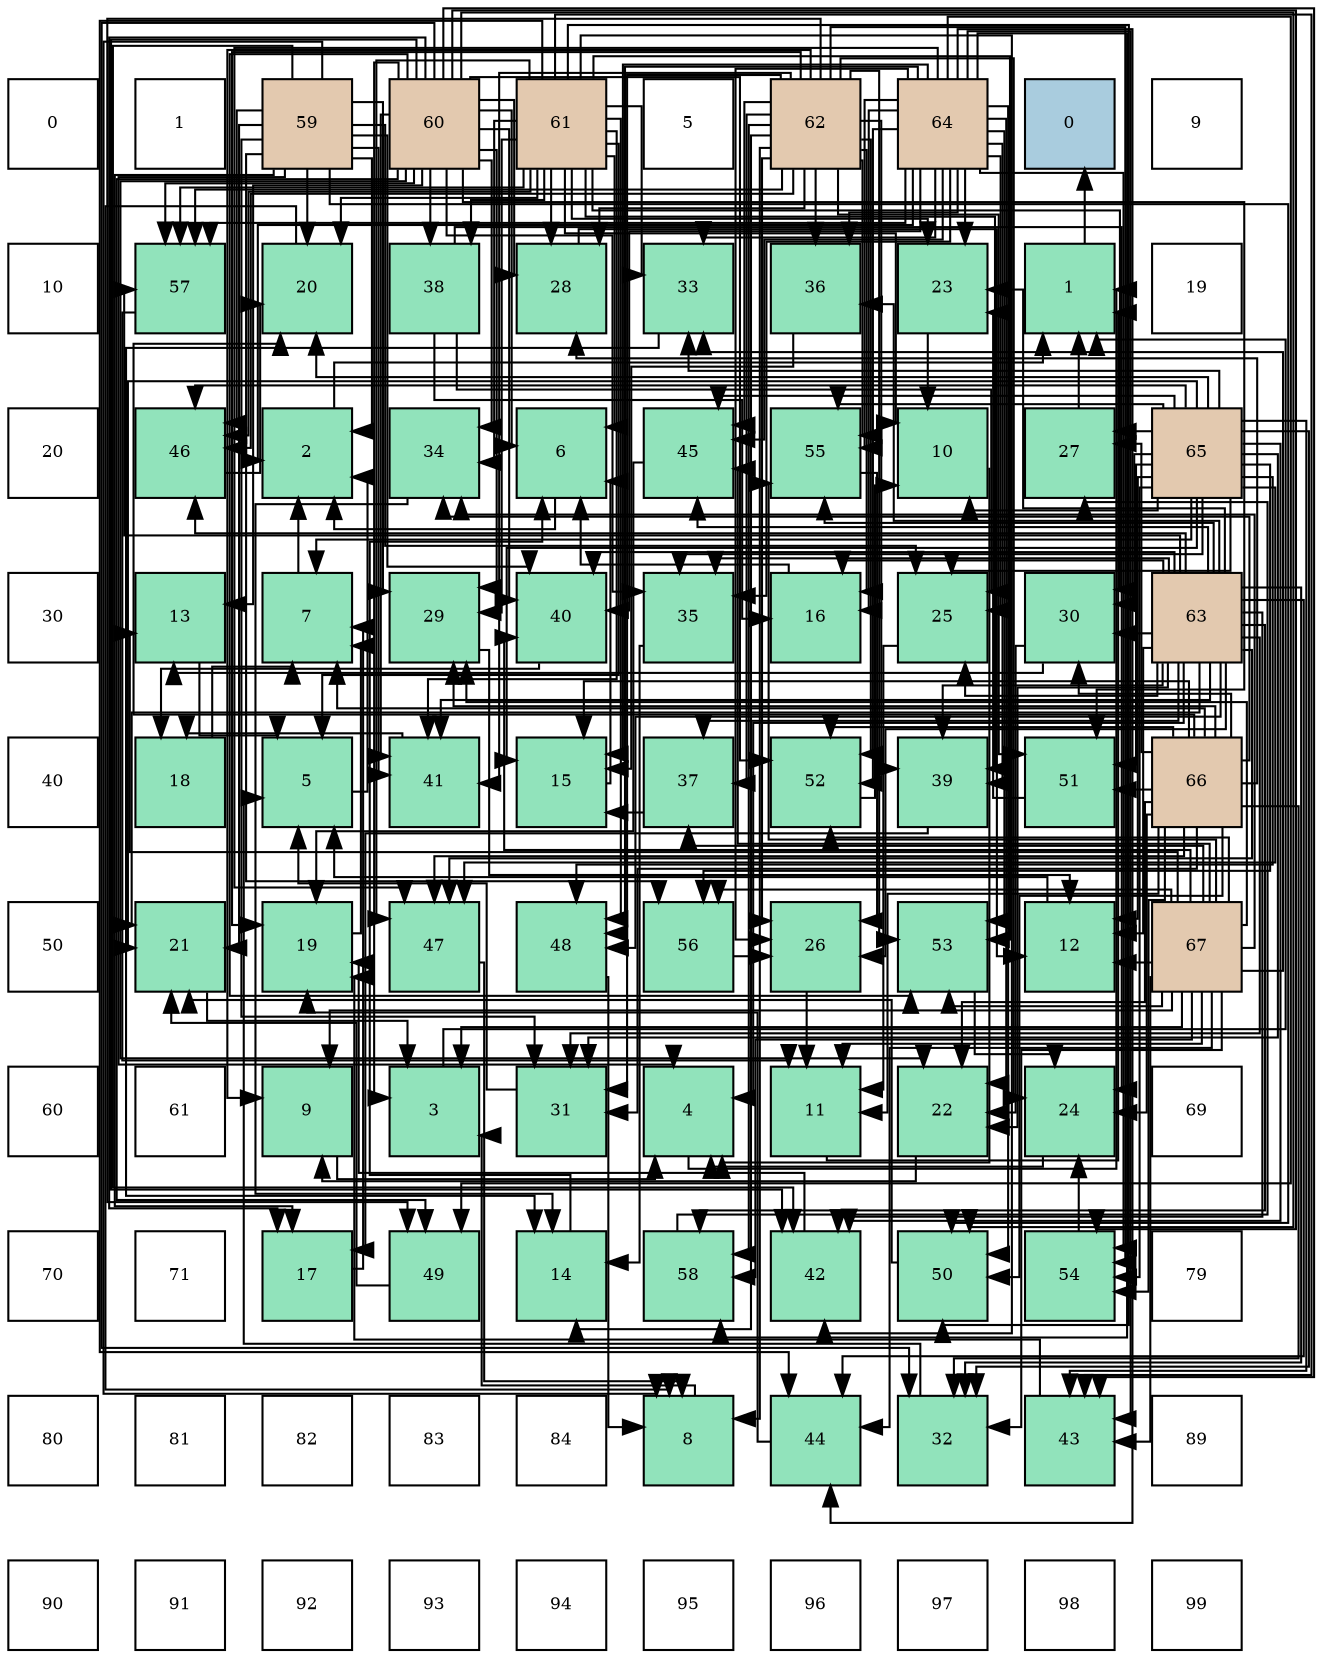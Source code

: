 digraph layout{
 rankdir=TB;
 splines=ortho;
 node [style=filled shape=square fixedsize=true width=0.6];
0[label="0", fontsize=8, fillcolor="#ffffff"];
1[label="1", fontsize=8, fillcolor="#ffffff"];
2[label="59", fontsize=8, fillcolor="#e3c9af"];
3[label="60", fontsize=8, fillcolor="#e3c9af"];
4[label="61", fontsize=8, fillcolor="#e3c9af"];
5[label="5", fontsize=8, fillcolor="#ffffff"];
6[label="62", fontsize=8, fillcolor="#e3c9af"];
7[label="64", fontsize=8, fillcolor="#e3c9af"];
8[label="0", fontsize=8, fillcolor="#a9ccde"];
9[label="9", fontsize=8, fillcolor="#ffffff"];
10[label="10", fontsize=8, fillcolor="#ffffff"];
11[label="57", fontsize=8, fillcolor="#91e3bb"];
12[label="20", fontsize=8, fillcolor="#91e3bb"];
13[label="38", fontsize=8, fillcolor="#91e3bb"];
14[label="28", fontsize=8, fillcolor="#91e3bb"];
15[label="33", fontsize=8, fillcolor="#91e3bb"];
16[label="36", fontsize=8, fillcolor="#91e3bb"];
17[label="23", fontsize=8, fillcolor="#91e3bb"];
18[label="1", fontsize=8, fillcolor="#91e3bb"];
19[label="19", fontsize=8, fillcolor="#ffffff"];
20[label="20", fontsize=8, fillcolor="#ffffff"];
21[label="46", fontsize=8, fillcolor="#91e3bb"];
22[label="2", fontsize=8, fillcolor="#91e3bb"];
23[label="34", fontsize=8, fillcolor="#91e3bb"];
24[label="6", fontsize=8, fillcolor="#91e3bb"];
25[label="45", fontsize=8, fillcolor="#91e3bb"];
26[label="55", fontsize=8, fillcolor="#91e3bb"];
27[label="10", fontsize=8, fillcolor="#91e3bb"];
28[label="27", fontsize=8, fillcolor="#91e3bb"];
29[label="65", fontsize=8, fillcolor="#e3c9af"];
30[label="30", fontsize=8, fillcolor="#ffffff"];
31[label="13", fontsize=8, fillcolor="#91e3bb"];
32[label="7", fontsize=8, fillcolor="#91e3bb"];
33[label="29", fontsize=8, fillcolor="#91e3bb"];
34[label="40", fontsize=8, fillcolor="#91e3bb"];
35[label="35", fontsize=8, fillcolor="#91e3bb"];
36[label="16", fontsize=8, fillcolor="#91e3bb"];
37[label="25", fontsize=8, fillcolor="#91e3bb"];
38[label="30", fontsize=8, fillcolor="#91e3bb"];
39[label="63", fontsize=8, fillcolor="#e3c9af"];
40[label="40", fontsize=8, fillcolor="#ffffff"];
41[label="18", fontsize=8, fillcolor="#91e3bb"];
42[label="5", fontsize=8, fillcolor="#91e3bb"];
43[label="41", fontsize=8, fillcolor="#91e3bb"];
44[label="15", fontsize=8, fillcolor="#91e3bb"];
45[label="37", fontsize=8, fillcolor="#91e3bb"];
46[label="52", fontsize=8, fillcolor="#91e3bb"];
47[label="39", fontsize=8, fillcolor="#91e3bb"];
48[label="51", fontsize=8, fillcolor="#91e3bb"];
49[label="66", fontsize=8, fillcolor="#e3c9af"];
50[label="50", fontsize=8, fillcolor="#ffffff"];
51[label="21", fontsize=8, fillcolor="#91e3bb"];
52[label="19", fontsize=8, fillcolor="#91e3bb"];
53[label="47", fontsize=8, fillcolor="#91e3bb"];
54[label="48", fontsize=8, fillcolor="#91e3bb"];
55[label="56", fontsize=8, fillcolor="#91e3bb"];
56[label="26", fontsize=8, fillcolor="#91e3bb"];
57[label="53", fontsize=8, fillcolor="#91e3bb"];
58[label="12", fontsize=8, fillcolor="#91e3bb"];
59[label="67", fontsize=8, fillcolor="#e3c9af"];
60[label="60", fontsize=8, fillcolor="#ffffff"];
61[label="61", fontsize=8, fillcolor="#ffffff"];
62[label="9", fontsize=8, fillcolor="#91e3bb"];
63[label="3", fontsize=8, fillcolor="#91e3bb"];
64[label="31", fontsize=8, fillcolor="#91e3bb"];
65[label="4", fontsize=8, fillcolor="#91e3bb"];
66[label="11", fontsize=8, fillcolor="#91e3bb"];
67[label="22", fontsize=8, fillcolor="#91e3bb"];
68[label="24", fontsize=8, fillcolor="#91e3bb"];
69[label="69", fontsize=8, fillcolor="#ffffff"];
70[label="70", fontsize=8, fillcolor="#ffffff"];
71[label="71", fontsize=8, fillcolor="#ffffff"];
72[label="17", fontsize=8, fillcolor="#91e3bb"];
73[label="49", fontsize=8, fillcolor="#91e3bb"];
74[label="14", fontsize=8, fillcolor="#91e3bb"];
75[label="58", fontsize=8, fillcolor="#91e3bb"];
76[label="42", fontsize=8, fillcolor="#91e3bb"];
77[label="50", fontsize=8, fillcolor="#91e3bb"];
78[label="54", fontsize=8, fillcolor="#91e3bb"];
79[label="79", fontsize=8, fillcolor="#ffffff"];
80[label="80", fontsize=8, fillcolor="#ffffff"];
81[label="81", fontsize=8, fillcolor="#ffffff"];
82[label="82", fontsize=8, fillcolor="#ffffff"];
83[label="83", fontsize=8, fillcolor="#ffffff"];
84[label="84", fontsize=8, fillcolor="#ffffff"];
85[label="8", fontsize=8, fillcolor="#91e3bb"];
86[label="44", fontsize=8, fillcolor="#91e3bb"];
87[label="32", fontsize=8, fillcolor="#91e3bb"];
88[label="43", fontsize=8, fillcolor="#91e3bb"];
89[label="89", fontsize=8, fillcolor="#ffffff"];
90[label="90", fontsize=8, fillcolor="#ffffff"];
91[label="91", fontsize=8, fillcolor="#ffffff"];
92[label="92", fontsize=8, fillcolor="#ffffff"];
93[label="93", fontsize=8, fillcolor="#ffffff"];
94[label="94", fontsize=8, fillcolor="#ffffff"];
95[label="95", fontsize=8, fillcolor="#ffffff"];
96[label="96", fontsize=8, fillcolor="#ffffff"];
97[label="97", fontsize=8, fillcolor="#ffffff"];
98[label="98", fontsize=8, fillcolor="#ffffff"];
99[label="99", fontsize=8, fillcolor="#ffffff"];
edge [constraint=false, style=vis];18 -> 8;
22 -> 18;
63 -> 18;
65 -> 18;
42 -> 22;
24 -> 22;
32 -> 22;
85 -> 63;
62 -> 65;
27 -> 65;
66 -> 18;
58 -> 42;
31 -> 42;
74 -> 24;
44 -> 24;
36 -> 24;
72 -> 32;
41 -> 32;
52 -> 32;
12 -> 85;
51 -> 63;
67 -> 62;
17 -> 27;
68 -> 65;
37 -> 66;
56 -> 66;
28 -> 18;
14 -> 58;
33 -> 58;
38 -> 31;
38 -> 67;
64 -> 42;
87 -> 42;
15 -> 74;
23 -> 74;
35 -> 74;
16 -> 44;
45 -> 44;
13 -> 36;
13 -> 68;
13 -> 37;
47 -> 72;
34 -> 41;
43 -> 41;
76 -> 52;
88 -> 52;
86 -> 52;
25 -> 52;
21 -> 12;
53 -> 85;
54 -> 85;
73 -> 51;
77 -> 51;
48 -> 17;
46 -> 27;
57 -> 68;
78 -> 68;
26 -> 56;
55 -> 56;
11 -> 66;
75 -> 28;
2 -> 22;
2 -> 65;
2 -> 85;
2 -> 72;
2 -> 12;
2 -> 51;
2 -> 37;
2 -> 33;
2 -> 64;
2 -> 34;
2 -> 43;
2 -> 76;
2 -> 21;
2 -> 77;
2 -> 55;
3 -> 63;
3 -> 24;
3 -> 31;
3 -> 72;
3 -> 67;
3 -> 14;
3 -> 33;
3 -> 87;
3 -> 23;
3 -> 35;
3 -> 13;
3 -> 34;
3 -> 43;
3 -> 76;
3 -> 88;
3 -> 73;
3 -> 77;
3 -> 48;
3 -> 46;
3 -> 57;
3 -> 78;
3 -> 11;
4 -> 42;
4 -> 24;
4 -> 27;
4 -> 12;
4 -> 17;
4 -> 14;
4 -> 33;
4 -> 38;
4 -> 15;
4 -> 23;
4 -> 13;
4 -> 47;
4 -> 43;
4 -> 76;
4 -> 88;
4 -> 86;
4 -> 21;
4 -> 53;
4 -> 54;
4 -> 77;
4 -> 57;
4 -> 11;
6 -> 85;
6 -> 62;
6 -> 74;
6 -> 36;
6 -> 52;
6 -> 68;
6 -> 56;
6 -> 14;
6 -> 64;
6 -> 16;
6 -> 45;
6 -> 47;
6 -> 43;
6 -> 25;
6 -> 21;
6 -> 73;
6 -> 48;
6 -> 46;
6 -> 57;
6 -> 78;
6 -> 26;
6 -> 11;
6 -> 75;
39 -> 65;
39 -> 58;
39 -> 36;
39 -> 51;
39 -> 67;
39 -> 17;
39 -> 37;
39 -> 56;
39 -> 38;
39 -> 64;
39 -> 87;
39 -> 35;
39 -> 16;
39 -> 45;
39 -> 47;
39 -> 34;
39 -> 43;
39 -> 76;
39 -> 86;
39 -> 25;
39 -> 21;
39 -> 53;
39 -> 54;
39 -> 26;
39 -> 11;
39 -> 75;
7 -> 22;
7 -> 44;
7 -> 36;
7 -> 67;
7 -> 17;
7 -> 37;
7 -> 56;
7 -> 15;
7 -> 35;
7 -> 16;
7 -> 47;
7 -> 34;
7 -> 88;
7 -> 86;
7 -> 25;
7 -> 53;
7 -> 54;
7 -> 73;
7 -> 77;
7 -> 46;
7 -> 57;
7 -> 78;
7 -> 26;
7 -> 11;
7 -> 75;
29 -> 32;
29 -> 27;
29 -> 58;
29 -> 44;
29 -> 12;
29 -> 51;
29 -> 37;
29 -> 28;
29 -> 38;
29 -> 64;
29 -> 87;
29 -> 15;
29 -> 35;
29 -> 76;
29 -> 88;
29 -> 25;
29 -> 21;
29 -> 53;
29 -> 54;
29 -> 48;
29 -> 78;
29 -> 26;
29 -> 55;
49 -> 32;
49 -> 66;
49 -> 44;
49 -> 12;
49 -> 67;
49 -> 68;
49 -> 28;
49 -> 14;
49 -> 33;
49 -> 38;
49 -> 64;
49 -> 87;
49 -> 23;
49 -> 53;
49 -> 77;
49 -> 48;
49 -> 46;
49 -> 78;
59 -> 63;
59 -> 62;
59 -> 66;
59 -> 58;
59 -> 31;
59 -> 33;
59 -> 87;
59 -> 15;
59 -> 23;
59 -> 45;
59 -> 34;
59 -> 88;
59 -> 86;
59 -> 25;
59 -> 46;
59 -> 57;
59 -> 26;
59 -> 55;
59 -> 75;
edge [constraint=true, style=invis];
0 -> 10 -> 20 -> 30 -> 40 -> 50 -> 60 -> 70 -> 80 -> 90;
1 -> 11 -> 21 -> 31 -> 41 -> 51 -> 61 -> 71 -> 81 -> 91;
2 -> 12 -> 22 -> 32 -> 42 -> 52 -> 62 -> 72 -> 82 -> 92;
3 -> 13 -> 23 -> 33 -> 43 -> 53 -> 63 -> 73 -> 83 -> 93;
4 -> 14 -> 24 -> 34 -> 44 -> 54 -> 64 -> 74 -> 84 -> 94;
5 -> 15 -> 25 -> 35 -> 45 -> 55 -> 65 -> 75 -> 85 -> 95;
6 -> 16 -> 26 -> 36 -> 46 -> 56 -> 66 -> 76 -> 86 -> 96;
7 -> 17 -> 27 -> 37 -> 47 -> 57 -> 67 -> 77 -> 87 -> 97;
8 -> 18 -> 28 -> 38 -> 48 -> 58 -> 68 -> 78 -> 88 -> 98;
9 -> 19 -> 29 -> 39 -> 49 -> 59 -> 69 -> 79 -> 89 -> 99;
rank = same {0 -> 1 -> 2 -> 3 -> 4 -> 5 -> 6 -> 7 -> 8 -> 9};
rank = same {10 -> 11 -> 12 -> 13 -> 14 -> 15 -> 16 -> 17 -> 18 -> 19};
rank = same {20 -> 21 -> 22 -> 23 -> 24 -> 25 -> 26 -> 27 -> 28 -> 29};
rank = same {30 -> 31 -> 32 -> 33 -> 34 -> 35 -> 36 -> 37 -> 38 -> 39};
rank = same {40 -> 41 -> 42 -> 43 -> 44 -> 45 -> 46 -> 47 -> 48 -> 49};
rank = same {50 -> 51 -> 52 -> 53 -> 54 -> 55 -> 56 -> 57 -> 58 -> 59};
rank = same {60 -> 61 -> 62 -> 63 -> 64 -> 65 -> 66 -> 67 -> 68 -> 69};
rank = same {70 -> 71 -> 72 -> 73 -> 74 -> 75 -> 76 -> 77 -> 78 -> 79};
rank = same {80 -> 81 -> 82 -> 83 -> 84 -> 85 -> 86 -> 87 -> 88 -> 89};
rank = same {90 -> 91 -> 92 -> 93 -> 94 -> 95 -> 96 -> 97 -> 98 -> 99};
}